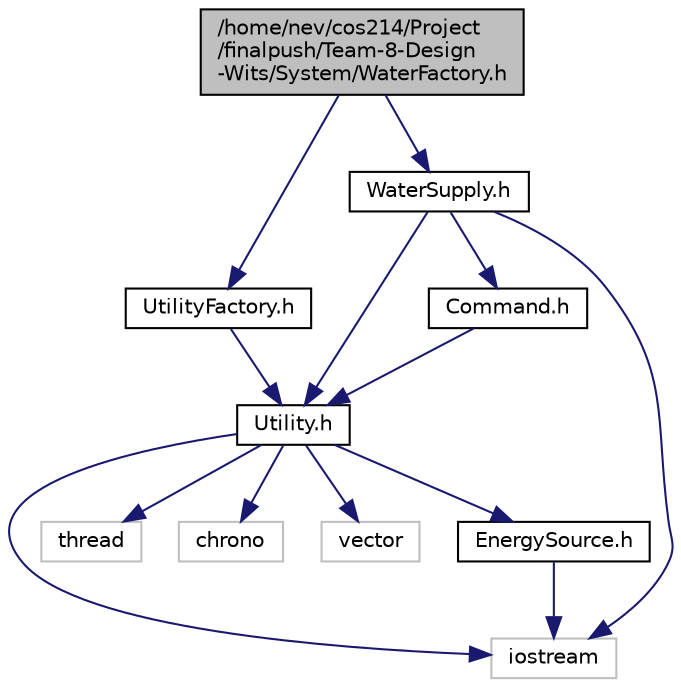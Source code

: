 digraph "/home/nev/cos214/Project/finalpush/Team-8-Design-Wits/System/WaterFactory.h"
{
 // LATEX_PDF_SIZE
  edge [fontname="Helvetica",fontsize="10",labelfontname="Helvetica",labelfontsize="10"];
  node [fontname="Helvetica",fontsize="10",shape=record];
  Node1 [label="/home/nev/cos214/Project\l/finalpush/Team-8-Design\l-Wits/System/WaterFactory.h",height=0.2,width=0.4,color="black", fillcolor="grey75", style="filled", fontcolor="black",tooltip="The header file for the WaterFactory class."];
  Node1 -> Node2 [color="midnightblue",fontsize="10",style="solid"];
  Node2 [label="UtilityFactory.h",height=0.2,width=0.4,color="black", fillcolor="white", style="filled",URL="$UtilityFactory_8h.html",tooltip="The header file for the UtilityFactory class."];
  Node2 -> Node3 [color="midnightblue",fontsize="10",style="solid"];
  Node3 [label="Utility.h",height=0.2,width=0.4,color="black", fillcolor="white", style="filled",URL="$Utility_8h.html",tooltip="The header file for the Utility class, interface for the utilities."];
  Node3 -> Node4 [color="midnightblue",fontsize="10",style="solid"];
  Node4 [label="iostream",height=0.2,width=0.4,color="grey75", fillcolor="white", style="filled",tooltip=" "];
  Node3 -> Node5 [color="midnightblue",fontsize="10",style="solid"];
  Node5 [label="thread",height=0.2,width=0.4,color="grey75", fillcolor="white", style="filled",tooltip=" "];
  Node3 -> Node6 [color="midnightblue",fontsize="10",style="solid"];
  Node6 [label="chrono",height=0.2,width=0.4,color="grey75", fillcolor="white", style="filled",tooltip=" "];
  Node3 -> Node7 [color="midnightblue",fontsize="10",style="solid"];
  Node7 [label="vector",height=0.2,width=0.4,color="grey75", fillcolor="white", style="filled",tooltip=" "];
  Node3 -> Node8 [color="midnightblue",fontsize="10",style="solid"];
  Node8 [label="EnergySource.h",height=0.2,width=0.4,color="black", fillcolor="white", style="filled",URL="$EnergySource_8h.html",tooltip="The header file for the EnergySource class."];
  Node8 -> Node4 [color="midnightblue",fontsize="10",style="solid"];
  Node1 -> Node9 [color="midnightblue",fontsize="10",style="solid"];
  Node9 [label="WaterSupply.h",height=0.2,width=0.4,color="black", fillcolor="white", style="filled",URL="$WaterSupply_8h.html",tooltip="The header file for the WaterSupply class."];
  Node9 -> Node3 [color="midnightblue",fontsize="10",style="solid"];
  Node9 -> Node4 [color="midnightblue",fontsize="10",style="solid"];
  Node9 -> Node10 [color="midnightblue",fontsize="10",style="solid"];
  Node10 [label="Command.h",height=0.2,width=0.4,color="black", fillcolor="white", style="filled",URL="$Command_8h.html",tooltip="The header file for the Command class."];
  Node10 -> Node3 [color="midnightblue",fontsize="10",style="solid"];
}

